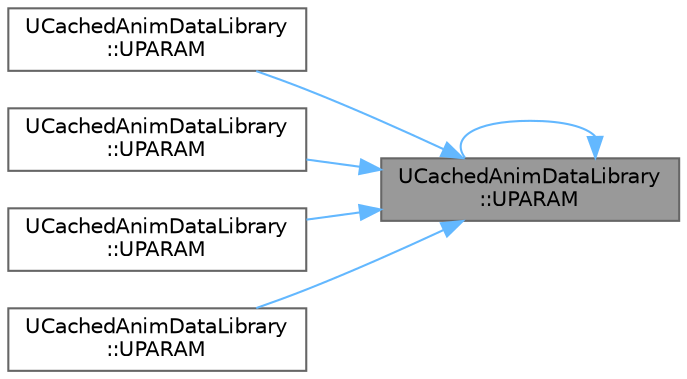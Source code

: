 digraph "UCachedAnimDataLibrary::UPARAM"
{
 // INTERACTIVE_SVG=YES
 // LATEX_PDF_SIZE
  bgcolor="transparent";
  edge [fontname=Helvetica,fontsize=10,labelfontname=Helvetica,labelfontsize=10];
  node [fontname=Helvetica,fontsize=10,shape=box,height=0.2,width=0.4];
  rankdir="RL";
  Node1 [id="Node000001",label="UCachedAnimDataLibrary\l::UPARAM",height=0.2,width=0.4,color="gray40", fillcolor="grey60", style="filled", fontcolor="black",tooltip=" "];
  Node1 -> Node2 [id="edge1_Node000001_Node000002",dir="back",color="steelblue1",style="solid",tooltip=" "];
  Node2 [id="Node000002",label="UCachedAnimDataLibrary\l::UPARAM",height=0.2,width=0.4,color="grey40", fillcolor="white", style="filled",URL="$d2/d4f/classUCachedAnimDataLibrary.html#a404d4c2fee6e9a86be93b9a015d13962",tooltip=" "];
  Node1 -> Node3 [id="edge2_Node000001_Node000003",dir="back",color="steelblue1",style="solid",tooltip=" "];
  Node3 [id="Node000003",label="UCachedAnimDataLibrary\l::UPARAM",height=0.2,width=0.4,color="grey40", fillcolor="white", style="filled",URL="$d2/d4f/classUCachedAnimDataLibrary.html#a297e5044a5407fd3e18f6a14e67f4ca9",tooltip=" "];
  Node1 -> Node4 [id="edge3_Node000001_Node000004",dir="back",color="steelblue1",style="solid",tooltip=" "];
  Node4 [id="Node000004",label="UCachedAnimDataLibrary\l::UPARAM",height=0.2,width=0.4,color="grey40", fillcolor="white", style="filled",URL="$d2/d4f/classUCachedAnimDataLibrary.html#a23621d0837b28355bca5ba261378f10a",tooltip=" "];
  Node1 -> Node1 [id="edge4_Node000001_Node000001",dir="back",color="steelblue1",style="solid",tooltip=" "];
  Node1 -> Node5 [id="edge5_Node000001_Node000005",dir="back",color="steelblue1",style="solid",tooltip=" "];
  Node5 [id="Node000005",label="UCachedAnimDataLibrary\l::UPARAM",height=0.2,width=0.4,color="grey40", fillcolor="white", style="filled",URL="$d2/d4f/classUCachedAnimDataLibrary.html#a8ccf19259470d8483887398a706a0b13",tooltip=" "];
}
